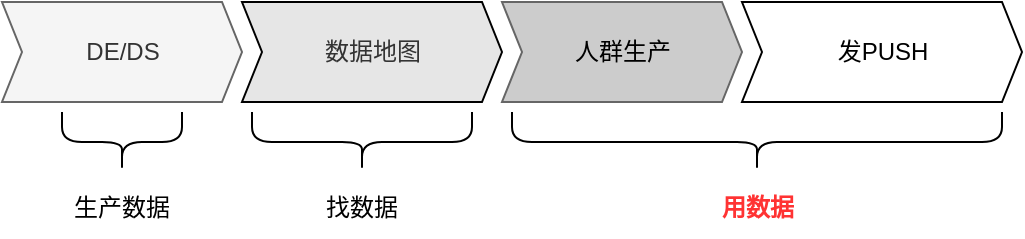 <mxfile version="17.5.0" type="github">
  <diagram id="sPM90FPY1Y80csjSWMxG" name="Page-1">
    <mxGraphModel dx="1248" dy="752" grid="1" gridSize="10" guides="1" tooltips="1" connect="1" arrows="1" fold="1" page="1" pageScale="1" pageWidth="827" pageHeight="1169" math="0" shadow="0">
      <root>
        <mxCell id="0" />
        <mxCell id="1" parent="0" />
        <mxCell id="JQPY842lQxo63Pf3XBRi-1" value="DE/DS" style="html=1;shadow=0;dashed=0;align=center;verticalAlign=middle;shape=mxgraph.arrows2.arrow;dy=0;dx=10;notch=10;fillColor=#f5f5f5;fontColor=#333333;strokeColor=#666666;" parent="1" vertex="1">
          <mxGeometry x="100" y="260" width="120" height="50" as="geometry" />
        </mxCell>
        <mxCell id="JQPY842lQxo63Pf3XBRi-2" value="数据地图" style="html=1;shadow=0;dashed=0;align=center;verticalAlign=middle;shape=mxgraph.arrows2.arrow;dy=0;dx=10;notch=10;fillColor=#E6E6E6;fontColor=#333333;strokeColor=#000000;" parent="1" vertex="1">
          <mxGeometry x="220" y="260" width="130" height="50" as="geometry" />
        </mxCell>
        <mxCell id="JQPY842lQxo63Pf3XBRi-3" value="人群生产" style="html=1;shadow=0;dashed=0;align=center;verticalAlign=middle;shape=mxgraph.arrows2.arrow;dy=0;dx=10;notch=10;fillColor=#CCCCCC;strokeColor=#666666;" parent="1" vertex="1">
          <mxGeometry x="350" y="260" width="120" height="50" as="geometry" />
        </mxCell>
        <mxCell id="JQPY842lQxo63Pf3XBRi-4" value="发PUSH" style="html=1;shadow=0;dashed=0;align=center;verticalAlign=middle;shape=mxgraph.arrows2.arrow;dy=0;dx=10;notch=10;fillColor=#FFFFFF;" parent="1" vertex="1">
          <mxGeometry x="470" y="260" width="140" height="50" as="geometry" />
        </mxCell>
        <mxCell id="JQPY842lQxo63Pf3XBRi-5" value="" style="shape=curlyBracket;whiteSpace=wrap;html=1;rounded=1;flipH=1;strokeColor=#000000;fillColor=#FFFFFF;rotation=90;" parent="1" vertex="1">
          <mxGeometry x="145" y="300" width="30" height="60" as="geometry" />
        </mxCell>
        <mxCell id="JQPY842lQxo63Pf3XBRi-7" value="" style="shape=curlyBracket;whiteSpace=wrap;html=1;rounded=1;flipH=1;strokeColor=#000000;fillColor=#FFFFFF;rotation=90;" parent="1" vertex="1">
          <mxGeometry x="462.5" y="207.5" width="30" height="245" as="geometry" />
        </mxCell>
        <mxCell id="JQPY842lQxo63Pf3XBRi-8" value="生产数据" style="text;html=1;strokeColor=none;fillColor=none;align=center;verticalAlign=middle;whiteSpace=wrap;rounded=0;" parent="1" vertex="1">
          <mxGeometry x="130" y="347.5" width="60" height="30" as="geometry" />
        </mxCell>
        <mxCell id="JQPY842lQxo63Pf3XBRi-9" value="找数据" style="text;html=1;strokeColor=none;fillColor=none;align=center;verticalAlign=middle;whiteSpace=wrap;rounded=0;" parent="1" vertex="1">
          <mxGeometry x="250" y="347.5" width="60" height="30" as="geometry" />
        </mxCell>
        <mxCell id="JQPY842lQxo63Pf3XBRi-10" value="" style="shape=curlyBracket;whiteSpace=wrap;html=1;rounded=1;flipH=1;strokeColor=#000000;fillColor=#FFFFFF;rotation=90;" parent="1" vertex="1">
          <mxGeometry x="265" y="275" width="30" height="110" as="geometry" />
        </mxCell>
        <mxCell id="JQPY842lQxo63Pf3XBRi-11" value="&lt;b&gt;&lt;font color=&quot;#ff3333&quot;&gt;用数据&lt;/font&gt;&lt;/b&gt;" style="text;html=1;strokeColor=none;fillColor=none;align=center;verticalAlign=middle;whiteSpace=wrap;rounded=0;" parent="1" vertex="1">
          <mxGeometry x="447.5" y="347.5" width="60" height="30" as="geometry" />
        </mxCell>
      </root>
    </mxGraphModel>
  </diagram>
</mxfile>
